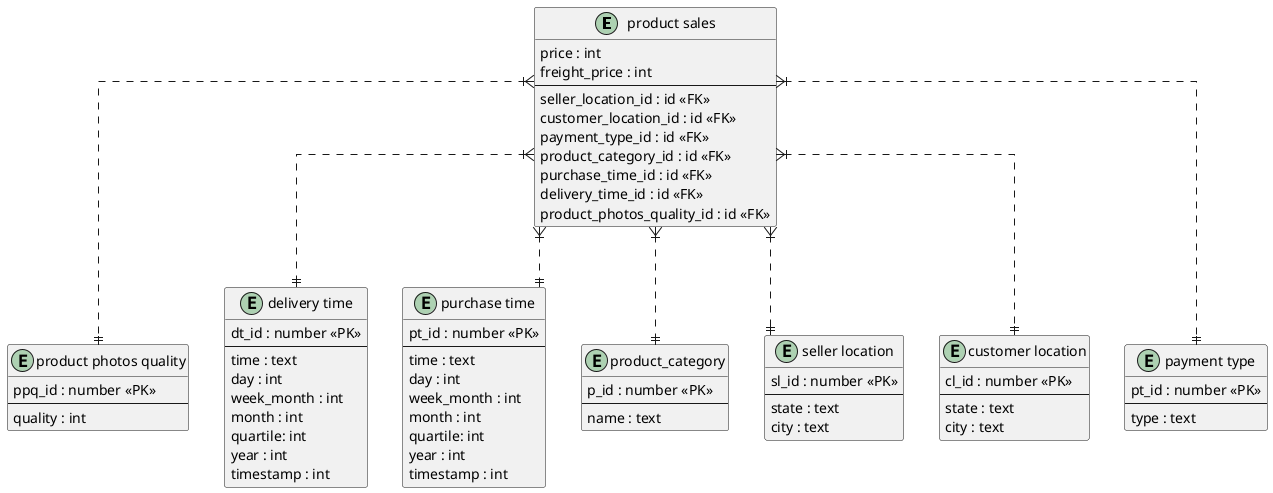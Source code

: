 @startuml

' hide the spot
' hide circle

' avoid problems with angled crows feet
skinparam linetype ortho

entity "product sales" as product_sales {
  price : int
  freight_price : int
  --
  seller_location_id : id <<FK>>
  customer_location_id : id <<FK>>
  payment_type_id : id <<FK>>
  product_category_id : id <<FK>>
  purchase_time_id : id <<FK>>
  delivery_time_id : id <<FK>>
  product_photos_quality_id : id <<FK>>
}


entity "product photos quality" as product_photos_quality {
  ppq_id : number <<PK>>
  --
  quality : int
}

entity "delivery time" as delivery_time {
  dt_id : number <<PK>>
  --
  time : text
  day : int
  week_month : int
  month : int
  quartile: int
  year : int
  timestamp : int 
}
entity "purchase time" as purchase_time {
  pt_id : number <<PK>>
  --
  time : text
  day : int
  week_month : int
  month : int
  quartile: int
  year : int
  timestamp : int 
}

entity "product_category" as product_category {
  p_id : number <<PK>>
  --
  name : text
}
entity "seller location" as seller_location {
  sl_id : number <<PK>>
  --
  state : text
  city : text
}

entity "customer location" as customer_location {
  cl_id : number <<PK>>
  --
  state : text
  city : text
}

entity "payment type" as payment_type {
  pt_id : number <<PK>>
  --
  type : text
}


product_sales }|..|| seller_location
product_sales }|..|| customer_location
product_sales }|..|| payment_type
product_sales }|..|| product_category
product_sales }|..|| product_photos_quality
product_sales }|..|| purchase_time
product_sales }|..|| delivery_time
@enduml